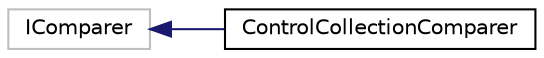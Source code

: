 digraph "圖形化之類別階層"
{
 // LATEX_PDF_SIZE
  edge [fontname="Helvetica",fontsize="10",labelfontname="Helvetica",labelfontsize="10"];
  node [fontname="Helvetica",fontsize="10",shape=record];
  rankdir="LR";
  Node47 [label="IComparer",height=0.2,width=0.4,color="grey75", fillcolor="white", style="filled",tooltip=" "];
  Node47 -> Node0 [dir="back",color="midnightblue",fontsize="10",style="solid",fontname="Helvetica"];
  Node0 [label="ControlCollectionComparer",height=0.2,width=0.4,color="black", fillcolor="white", style="filled",URL="$classChem4Word_1_1Core_1_1ControlCollectionComparer.html",tooltip="Comparer that will compare ControlProperties objects based on their position in the document."];
}
